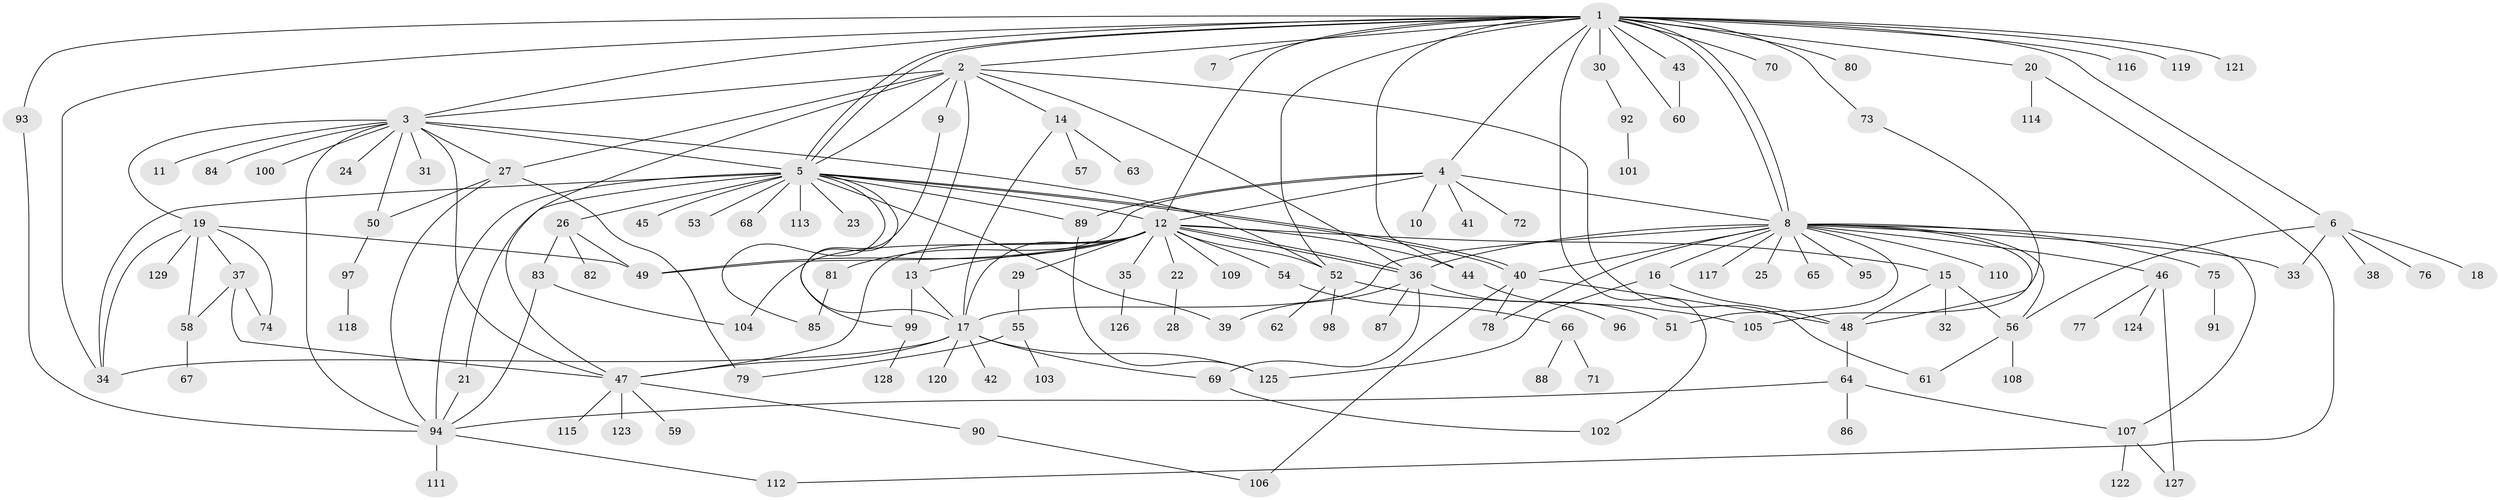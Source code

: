// coarse degree distribution, {1: 0.6883116883116883, 30: 0.012987012987012988, 3: 0.03896103896103896, 7: 0.025974025974025976, 2: 0.12987012987012986, 6: 0.012987012987012988, 9: 0.012987012987012988, 5: 0.012987012987012988, 19: 0.012987012987012988, 12: 0.012987012987012988, 4: 0.012987012987012988, 13: 0.012987012987012988, 8: 0.012987012987012988}
// Generated by graph-tools (version 1.1) at 2025/51/03/04/25 21:51:46]
// undirected, 129 vertices, 194 edges
graph export_dot {
graph [start="1"]
  node [color=gray90,style=filled];
  1;
  2;
  3;
  4;
  5;
  6;
  7;
  8;
  9;
  10;
  11;
  12;
  13;
  14;
  15;
  16;
  17;
  18;
  19;
  20;
  21;
  22;
  23;
  24;
  25;
  26;
  27;
  28;
  29;
  30;
  31;
  32;
  33;
  34;
  35;
  36;
  37;
  38;
  39;
  40;
  41;
  42;
  43;
  44;
  45;
  46;
  47;
  48;
  49;
  50;
  51;
  52;
  53;
  54;
  55;
  56;
  57;
  58;
  59;
  60;
  61;
  62;
  63;
  64;
  65;
  66;
  67;
  68;
  69;
  70;
  71;
  72;
  73;
  74;
  75;
  76;
  77;
  78;
  79;
  80;
  81;
  82;
  83;
  84;
  85;
  86;
  87;
  88;
  89;
  90;
  91;
  92;
  93;
  94;
  95;
  96;
  97;
  98;
  99;
  100;
  101;
  102;
  103;
  104;
  105;
  106;
  107;
  108;
  109;
  110;
  111;
  112;
  113;
  114;
  115;
  116;
  117;
  118;
  119;
  120;
  121;
  122;
  123;
  124;
  125;
  126;
  127;
  128;
  129;
  1 -- 2;
  1 -- 3;
  1 -- 4;
  1 -- 5;
  1 -- 5;
  1 -- 6;
  1 -- 7;
  1 -- 8;
  1 -- 8;
  1 -- 12;
  1 -- 20;
  1 -- 30;
  1 -- 34;
  1 -- 43;
  1 -- 44;
  1 -- 52;
  1 -- 60;
  1 -- 70;
  1 -- 73;
  1 -- 80;
  1 -- 93;
  1 -- 102;
  1 -- 116;
  1 -- 119;
  1 -- 121;
  2 -- 3;
  2 -- 5;
  2 -- 9;
  2 -- 13;
  2 -- 14;
  2 -- 27;
  2 -- 36;
  2 -- 47;
  2 -- 61;
  3 -- 5;
  3 -- 11;
  3 -- 19;
  3 -- 24;
  3 -- 27;
  3 -- 31;
  3 -- 47;
  3 -- 50;
  3 -- 52;
  3 -- 84;
  3 -- 94;
  3 -- 100;
  4 -- 8;
  4 -- 10;
  4 -- 12;
  4 -- 41;
  4 -- 49;
  4 -- 72;
  4 -- 89;
  5 -- 12;
  5 -- 17;
  5 -- 21;
  5 -- 23;
  5 -- 26;
  5 -- 34;
  5 -- 39;
  5 -- 40;
  5 -- 40;
  5 -- 45;
  5 -- 53;
  5 -- 68;
  5 -- 85;
  5 -- 89;
  5 -- 94;
  5 -- 113;
  6 -- 18;
  6 -- 33;
  6 -- 38;
  6 -- 56;
  6 -- 76;
  8 -- 16;
  8 -- 17;
  8 -- 25;
  8 -- 33;
  8 -- 36;
  8 -- 40;
  8 -- 46;
  8 -- 48;
  8 -- 51;
  8 -- 56;
  8 -- 65;
  8 -- 75;
  8 -- 78;
  8 -- 95;
  8 -- 107;
  8 -- 110;
  8 -- 117;
  9 -- 99;
  12 -- 13;
  12 -- 15;
  12 -- 17;
  12 -- 22;
  12 -- 29;
  12 -- 35;
  12 -- 36;
  12 -- 36;
  12 -- 44;
  12 -- 47;
  12 -- 49;
  12 -- 52;
  12 -- 54;
  12 -- 81;
  12 -- 104;
  12 -- 109;
  13 -- 17;
  13 -- 99;
  14 -- 17;
  14 -- 57;
  14 -- 63;
  15 -- 32;
  15 -- 48;
  15 -- 56;
  16 -- 48;
  16 -- 125;
  17 -- 34;
  17 -- 42;
  17 -- 47;
  17 -- 69;
  17 -- 120;
  17 -- 125;
  19 -- 34;
  19 -- 37;
  19 -- 49;
  19 -- 58;
  19 -- 74;
  19 -- 129;
  20 -- 112;
  20 -- 114;
  21 -- 94;
  22 -- 28;
  26 -- 49;
  26 -- 82;
  26 -- 83;
  27 -- 50;
  27 -- 79;
  27 -- 94;
  29 -- 55;
  30 -- 92;
  35 -- 126;
  36 -- 39;
  36 -- 51;
  36 -- 69;
  36 -- 87;
  37 -- 47;
  37 -- 58;
  37 -- 74;
  40 -- 48;
  40 -- 78;
  40 -- 106;
  43 -- 60;
  44 -- 96;
  46 -- 77;
  46 -- 124;
  46 -- 127;
  47 -- 59;
  47 -- 90;
  47 -- 115;
  47 -- 123;
  48 -- 64;
  50 -- 97;
  52 -- 62;
  52 -- 98;
  52 -- 105;
  54 -- 66;
  55 -- 79;
  55 -- 103;
  56 -- 61;
  56 -- 108;
  58 -- 67;
  64 -- 86;
  64 -- 94;
  64 -- 107;
  66 -- 71;
  66 -- 88;
  69 -- 102;
  73 -- 105;
  75 -- 91;
  81 -- 85;
  83 -- 94;
  83 -- 104;
  89 -- 125;
  90 -- 106;
  92 -- 101;
  93 -- 94;
  94 -- 111;
  94 -- 112;
  97 -- 118;
  99 -- 128;
  107 -- 122;
  107 -- 127;
}
